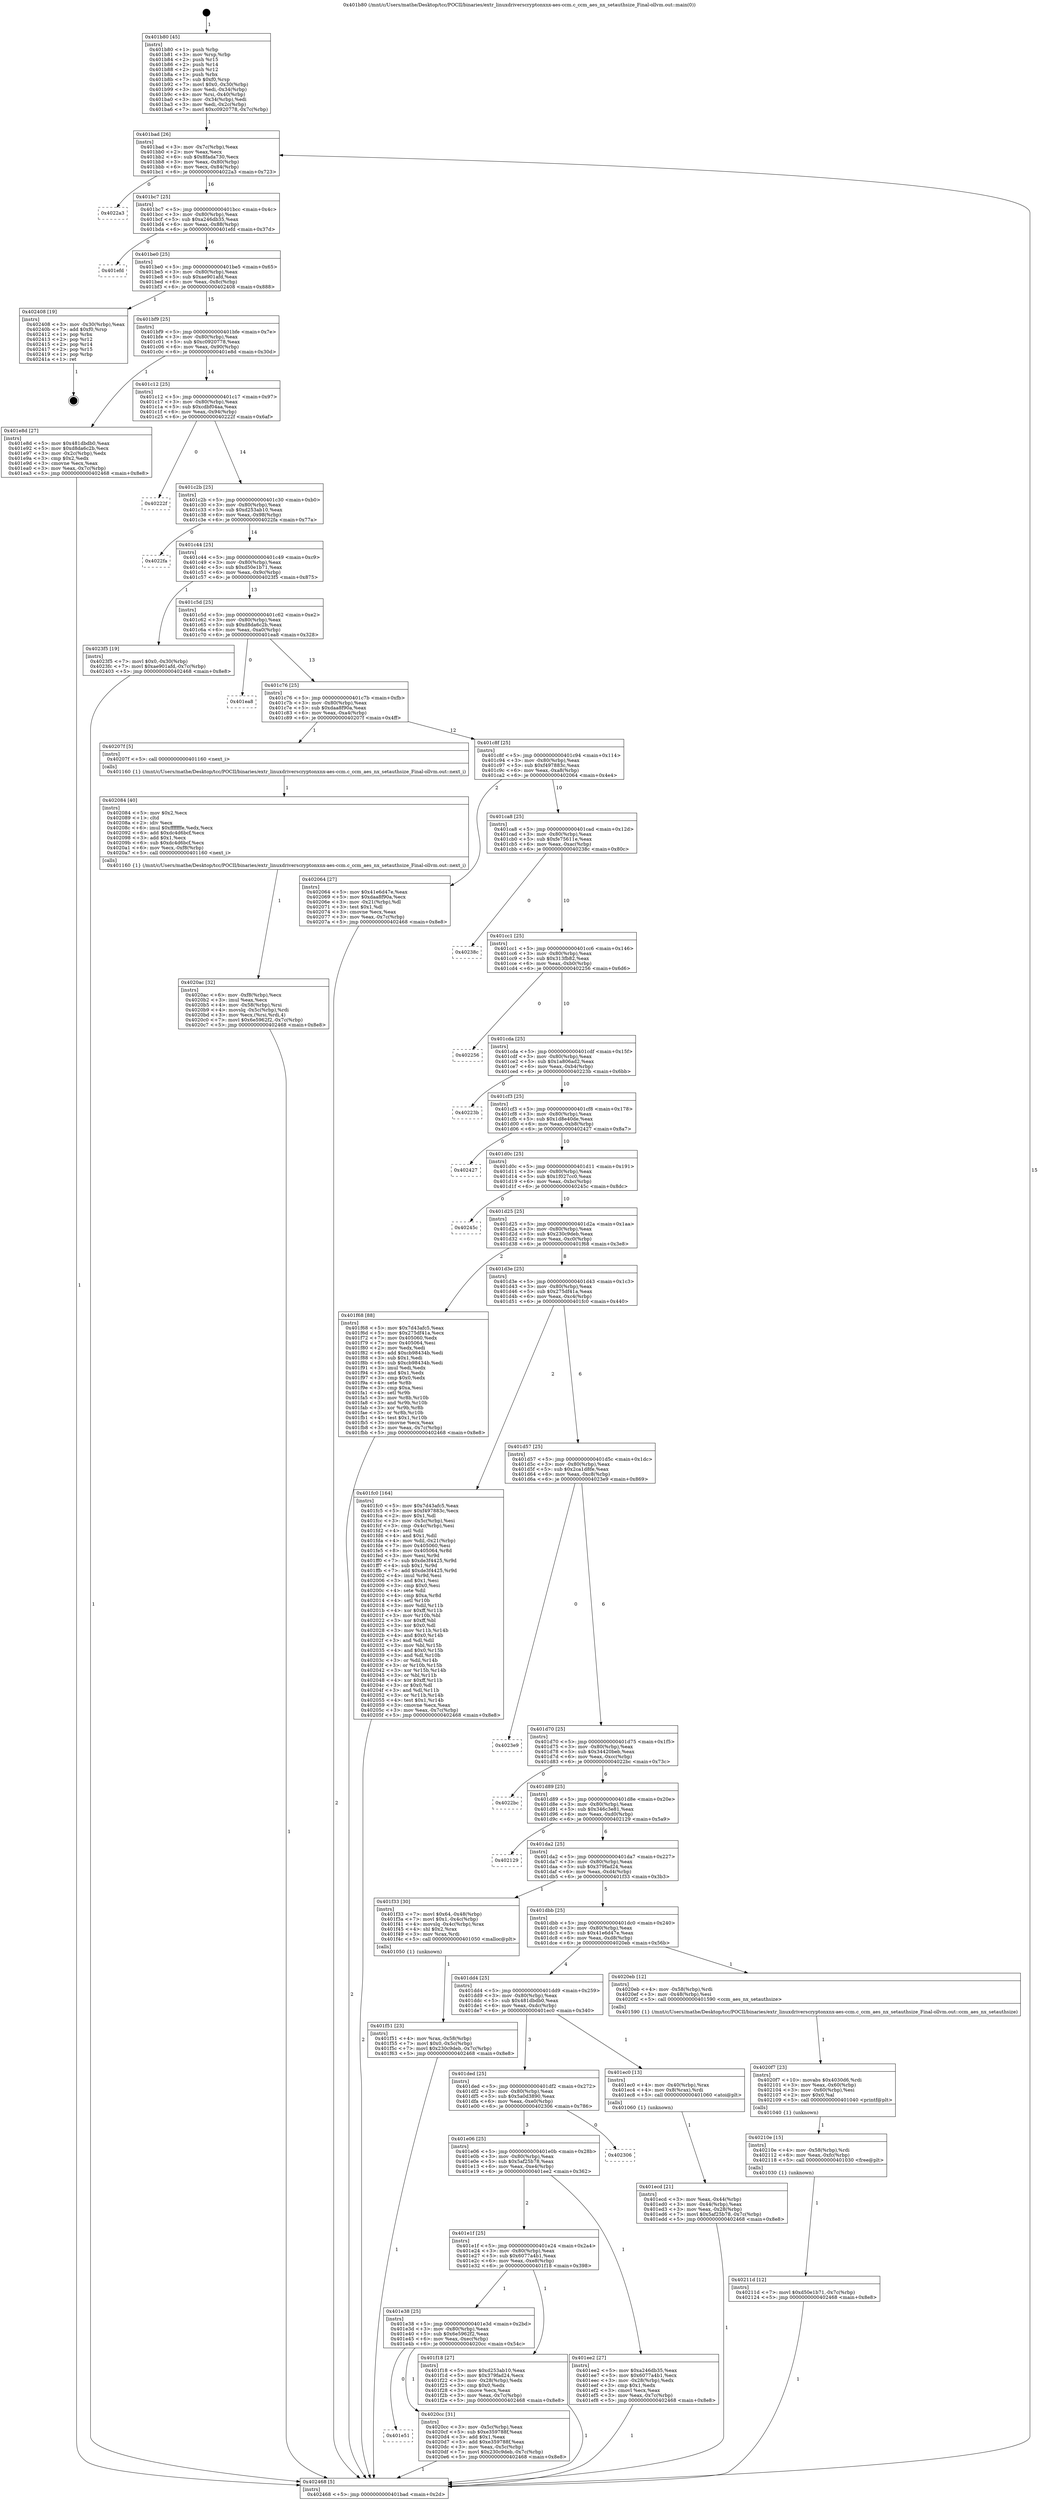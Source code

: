 digraph "0x401b80" {
  label = "0x401b80 (/mnt/c/Users/mathe/Desktop/tcc/POCII/binaries/extr_linuxdriverscryptonxnx-aes-ccm.c_ccm_aes_nx_setauthsize_Final-ollvm.out::main(0))"
  labelloc = "t"
  node[shape=record]

  Entry [label="",width=0.3,height=0.3,shape=circle,fillcolor=black,style=filled]
  "0x401bad" [label="{
     0x401bad [26]\l
     | [instrs]\l
     &nbsp;&nbsp;0x401bad \<+3\>: mov -0x7c(%rbp),%eax\l
     &nbsp;&nbsp;0x401bb0 \<+2\>: mov %eax,%ecx\l
     &nbsp;&nbsp;0x401bb2 \<+6\>: sub $0x8fada730,%ecx\l
     &nbsp;&nbsp;0x401bb8 \<+3\>: mov %eax,-0x80(%rbp)\l
     &nbsp;&nbsp;0x401bbb \<+6\>: mov %ecx,-0x84(%rbp)\l
     &nbsp;&nbsp;0x401bc1 \<+6\>: je 00000000004022a3 \<main+0x723\>\l
  }"]
  "0x4022a3" [label="{
     0x4022a3\l
  }", style=dashed]
  "0x401bc7" [label="{
     0x401bc7 [25]\l
     | [instrs]\l
     &nbsp;&nbsp;0x401bc7 \<+5\>: jmp 0000000000401bcc \<main+0x4c\>\l
     &nbsp;&nbsp;0x401bcc \<+3\>: mov -0x80(%rbp),%eax\l
     &nbsp;&nbsp;0x401bcf \<+5\>: sub $0xa246db35,%eax\l
     &nbsp;&nbsp;0x401bd4 \<+6\>: mov %eax,-0x88(%rbp)\l
     &nbsp;&nbsp;0x401bda \<+6\>: je 0000000000401efd \<main+0x37d\>\l
  }"]
  Exit [label="",width=0.3,height=0.3,shape=circle,fillcolor=black,style=filled,peripheries=2]
  "0x401efd" [label="{
     0x401efd\l
  }", style=dashed]
  "0x401be0" [label="{
     0x401be0 [25]\l
     | [instrs]\l
     &nbsp;&nbsp;0x401be0 \<+5\>: jmp 0000000000401be5 \<main+0x65\>\l
     &nbsp;&nbsp;0x401be5 \<+3\>: mov -0x80(%rbp),%eax\l
     &nbsp;&nbsp;0x401be8 \<+5\>: sub $0xae901afd,%eax\l
     &nbsp;&nbsp;0x401bed \<+6\>: mov %eax,-0x8c(%rbp)\l
     &nbsp;&nbsp;0x401bf3 \<+6\>: je 0000000000402408 \<main+0x888\>\l
  }"]
  "0x40211d" [label="{
     0x40211d [12]\l
     | [instrs]\l
     &nbsp;&nbsp;0x40211d \<+7\>: movl $0xd50e1b71,-0x7c(%rbp)\l
     &nbsp;&nbsp;0x402124 \<+5\>: jmp 0000000000402468 \<main+0x8e8\>\l
  }"]
  "0x402408" [label="{
     0x402408 [19]\l
     | [instrs]\l
     &nbsp;&nbsp;0x402408 \<+3\>: mov -0x30(%rbp),%eax\l
     &nbsp;&nbsp;0x40240b \<+7\>: add $0xf0,%rsp\l
     &nbsp;&nbsp;0x402412 \<+1\>: pop %rbx\l
     &nbsp;&nbsp;0x402413 \<+2\>: pop %r12\l
     &nbsp;&nbsp;0x402415 \<+2\>: pop %r14\l
     &nbsp;&nbsp;0x402417 \<+2\>: pop %r15\l
     &nbsp;&nbsp;0x402419 \<+1\>: pop %rbp\l
     &nbsp;&nbsp;0x40241a \<+1\>: ret\l
  }"]
  "0x401bf9" [label="{
     0x401bf9 [25]\l
     | [instrs]\l
     &nbsp;&nbsp;0x401bf9 \<+5\>: jmp 0000000000401bfe \<main+0x7e\>\l
     &nbsp;&nbsp;0x401bfe \<+3\>: mov -0x80(%rbp),%eax\l
     &nbsp;&nbsp;0x401c01 \<+5\>: sub $0xc0920778,%eax\l
     &nbsp;&nbsp;0x401c06 \<+6\>: mov %eax,-0x90(%rbp)\l
     &nbsp;&nbsp;0x401c0c \<+6\>: je 0000000000401e8d \<main+0x30d\>\l
  }"]
  "0x40210e" [label="{
     0x40210e [15]\l
     | [instrs]\l
     &nbsp;&nbsp;0x40210e \<+4\>: mov -0x58(%rbp),%rdi\l
     &nbsp;&nbsp;0x402112 \<+6\>: mov %eax,-0xfc(%rbp)\l
     &nbsp;&nbsp;0x402118 \<+5\>: call 0000000000401030 \<free@plt\>\l
     | [calls]\l
     &nbsp;&nbsp;0x401030 \{1\} (unknown)\l
  }"]
  "0x401e8d" [label="{
     0x401e8d [27]\l
     | [instrs]\l
     &nbsp;&nbsp;0x401e8d \<+5\>: mov $0x481dbdb0,%eax\l
     &nbsp;&nbsp;0x401e92 \<+5\>: mov $0xd8da6c2b,%ecx\l
     &nbsp;&nbsp;0x401e97 \<+3\>: mov -0x2c(%rbp),%edx\l
     &nbsp;&nbsp;0x401e9a \<+3\>: cmp $0x2,%edx\l
     &nbsp;&nbsp;0x401e9d \<+3\>: cmovne %ecx,%eax\l
     &nbsp;&nbsp;0x401ea0 \<+3\>: mov %eax,-0x7c(%rbp)\l
     &nbsp;&nbsp;0x401ea3 \<+5\>: jmp 0000000000402468 \<main+0x8e8\>\l
  }"]
  "0x401c12" [label="{
     0x401c12 [25]\l
     | [instrs]\l
     &nbsp;&nbsp;0x401c12 \<+5\>: jmp 0000000000401c17 \<main+0x97\>\l
     &nbsp;&nbsp;0x401c17 \<+3\>: mov -0x80(%rbp),%eax\l
     &nbsp;&nbsp;0x401c1a \<+5\>: sub $0xcdbf04aa,%eax\l
     &nbsp;&nbsp;0x401c1f \<+6\>: mov %eax,-0x94(%rbp)\l
     &nbsp;&nbsp;0x401c25 \<+6\>: je 000000000040222f \<main+0x6af\>\l
  }"]
  "0x402468" [label="{
     0x402468 [5]\l
     | [instrs]\l
     &nbsp;&nbsp;0x402468 \<+5\>: jmp 0000000000401bad \<main+0x2d\>\l
  }"]
  "0x401b80" [label="{
     0x401b80 [45]\l
     | [instrs]\l
     &nbsp;&nbsp;0x401b80 \<+1\>: push %rbp\l
     &nbsp;&nbsp;0x401b81 \<+3\>: mov %rsp,%rbp\l
     &nbsp;&nbsp;0x401b84 \<+2\>: push %r15\l
     &nbsp;&nbsp;0x401b86 \<+2\>: push %r14\l
     &nbsp;&nbsp;0x401b88 \<+2\>: push %r12\l
     &nbsp;&nbsp;0x401b8a \<+1\>: push %rbx\l
     &nbsp;&nbsp;0x401b8b \<+7\>: sub $0xf0,%rsp\l
     &nbsp;&nbsp;0x401b92 \<+7\>: movl $0x0,-0x30(%rbp)\l
     &nbsp;&nbsp;0x401b99 \<+3\>: mov %edi,-0x34(%rbp)\l
     &nbsp;&nbsp;0x401b9c \<+4\>: mov %rsi,-0x40(%rbp)\l
     &nbsp;&nbsp;0x401ba0 \<+3\>: mov -0x34(%rbp),%edi\l
     &nbsp;&nbsp;0x401ba3 \<+3\>: mov %edi,-0x2c(%rbp)\l
     &nbsp;&nbsp;0x401ba6 \<+7\>: movl $0xc0920778,-0x7c(%rbp)\l
  }"]
  "0x4020f7" [label="{
     0x4020f7 [23]\l
     | [instrs]\l
     &nbsp;&nbsp;0x4020f7 \<+10\>: movabs $0x4030d6,%rdi\l
     &nbsp;&nbsp;0x402101 \<+3\>: mov %eax,-0x60(%rbp)\l
     &nbsp;&nbsp;0x402104 \<+3\>: mov -0x60(%rbp),%esi\l
     &nbsp;&nbsp;0x402107 \<+2\>: mov $0x0,%al\l
     &nbsp;&nbsp;0x402109 \<+5\>: call 0000000000401040 \<printf@plt\>\l
     | [calls]\l
     &nbsp;&nbsp;0x401040 \{1\} (unknown)\l
  }"]
  "0x40222f" [label="{
     0x40222f\l
  }", style=dashed]
  "0x401c2b" [label="{
     0x401c2b [25]\l
     | [instrs]\l
     &nbsp;&nbsp;0x401c2b \<+5\>: jmp 0000000000401c30 \<main+0xb0\>\l
     &nbsp;&nbsp;0x401c30 \<+3\>: mov -0x80(%rbp),%eax\l
     &nbsp;&nbsp;0x401c33 \<+5\>: sub $0xd253ab10,%eax\l
     &nbsp;&nbsp;0x401c38 \<+6\>: mov %eax,-0x98(%rbp)\l
     &nbsp;&nbsp;0x401c3e \<+6\>: je 00000000004022fa \<main+0x77a\>\l
  }"]
  "0x401e51" [label="{
     0x401e51\l
  }", style=dashed]
  "0x4022fa" [label="{
     0x4022fa\l
  }", style=dashed]
  "0x401c44" [label="{
     0x401c44 [25]\l
     | [instrs]\l
     &nbsp;&nbsp;0x401c44 \<+5\>: jmp 0000000000401c49 \<main+0xc9\>\l
     &nbsp;&nbsp;0x401c49 \<+3\>: mov -0x80(%rbp),%eax\l
     &nbsp;&nbsp;0x401c4c \<+5\>: sub $0xd50e1b71,%eax\l
     &nbsp;&nbsp;0x401c51 \<+6\>: mov %eax,-0x9c(%rbp)\l
     &nbsp;&nbsp;0x401c57 \<+6\>: je 00000000004023f5 \<main+0x875\>\l
  }"]
  "0x4020cc" [label="{
     0x4020cc [31]\l
     | [instrs]\l
     &nbsp;&nbsp;0x4020cc \<+3\>: mov -0x5c(%rbp),%eax\l
     &nbsp;&nbsp;0x4020cf \<+5\>: sub $0xe359788f,%eax\l
     &nbsp;&nbsp;0x4020d4 \<+3\>: add $0x1,%eax\l
     &nbsp;&nbsp;0x4020d7 \<+5\>: add $0xe359788f,%eax\l
     &nbsp;&nbsp;0x4020dc \<+3\>: mov %eax,-0x5c(%rbp)\l
     &nbsp;&nbsp;0x4020df \<+7\>: movl $0x230c9deb,-0x7c(%rbp)\l
     &nbsp;&nbsp;0x4020e6 \<+5\>: jmp 0000000000402468 \<main+0x8e8\>\l
  }"]
  "0x4023f5" [label="{
     0x4023f5 [19]\l
     | [instrs]\l
     &nbsp;&nbsp;0x4023f5 \<+7\>: movl $0x0,-0x30(%rbp)\l
     &nbsp;&nbsp;0x4023fc \<+7\>: movl $0xae901afd,-0x7c(%rbp)\l
     &nbsp;&nbsp;0x402403 \<+5\>: jmp 0000000000402468 \<main+0x8e8\>\l
  }"]
  "0x401c5d" [label="{
     0x401c5d [25]\l
     | [instrs]\l
     &nbsp;&nbsp;0x401c5d \<+5\>: jmp 0000000000401c62 \<main+0xe2\>\l
     &nbsp;&nbsp;0x401c62 \<+3\>: mov -0x80(%rbp),%eax\l
     &nbsp;&nbsp;0x401c65 \<+5\>: sub $0xd8da6c2b,%eax\l
     &nbsp;&nbsp;0x401c6a \<+6\>: mov %eax,-0xa0(%rbp)\l
     &nbsp;&nbsp;0x401c70 \<+6\>: je 0000000000401ea8 \<main+0x328\>\l
  }"]
  "0x4020ac" [label="{
     0x4020ac [32]\l
     | [instrs]\l
     &nbsp;&nbsp;0x4020ac \<+6\>: mov -0xf8(%rbp),%ecx\l
     &nbsp;&nbsp;0x4020b2 \<+3\>: imul %eax,%ecx\l
     &nbsp;&nbsp;0x4020b5 \<+4\>: mov -0x58(%rbp),%rsi\l
     &nbsp;&nbsp;0x4020b9 \<+4\>: movslq -0x5c(%rbp),%rdi\l
     &nbsp;&nbsp;0x4020bd \<+3\>: mov %ecx,(%rsi,%rdi,4)\l
     &nbsp;&nbsp;0x4020c0 \<+7\>: movl $0x6e5962f2,-0x7c(%rbp)\l
     &nbsp;&nbsp;0x4020c7 \<+5\>: jmp 0000000000402468 \<main+0x8e8\>\l
  }"]
  "0x401ea8" [label="{
     0x401ea8\l
  }", style=dashed]
  "0x401c76" [label="{
     0x401c76 [25]\l
     | [instrs]\l
     &nbsp;&nbsp;0x401c76 \<+5\>: jmp 0000000000401c7b \<main+0xfb\>\l
     &nbsp;&nbsp;0x401c7b \<+3\>: mov -0x80(%rbp),%eax\l
     &nbsp;&nbsp;0x401c7e \<+5\>: sub $0xdaa8f90a,%eax\l
     &nbsp;&nbsp;0x401c83 \<+6\>: mov %eax,-0xa4(%rbp)\l
     &nbsp;&nbsp;0x401c89 \<+6\>: je 000000000040207f \<main+0x4ff\>\l
  }"]
  "0x402084" [label="{
     0x402084 [40]\l
     | [instrs]\l
     &nbsp;&nbsp;0x402084 \<+5\>: mov $0x2,%ecx\l
     &nbsp;&nbsp;0x402089 \<+1\>: cltd\l
     &nbsp;&nbsp;0x40208a \<+2\>: idiv %ecx\l
     &nbsp;&nbsp;0x40208c \<+6\>: imul $0xfffffffe,%edx,%ecx\l
     &nbsp;&nbsp;0x402092 \<+6\>: add $0xdc4d6bcf,%ecx\l
     &nbsp;&nbsp;0x402098 \<+3\>: add $0x1,%ecx\l
     &nbsp;&nbsp;0x40209b \<+6\>: sub $0xdc4d6bcf,%ecx\l
     &nbsp;&nbsp;0x4020a1 \<+6\>: mov %ecx,-0xf8(%rbp)\l
     &nbsp;&nbsp;0x4020a7 \<+5\>: call 0000000000401160 \<next_i\>\l
     | [calls]\l
     &nbsp;&nbsp;0x401160 \{1\} (/mnt/c/Users/mathe/Desktop/tcc/POCII/binaries/extr_linuxdriverscryptonxnx-aes-ccm.c_ccm_aes_nx_setauthsize_Final-ollvm.out::next_i)\l
  }"]
  "0x40207f" [label="{
     0x40207f [5]\l
     | [instrs]\l
     &nbsp;&nbsp;0x40207f \<+5\>: call 0000000000401160 \<next_i\>\l
     | [calls]\l
     &nbsp;&nbsp;0x401160 \{1\} (/mnt/c/Users/mathe/Desktop/tcc/POCII/binaries/extr_linuxdriverscryptonxnx-aes-ccm.c_ccm_aes_nx_setauthsize_Final-ollvm.out::next_i)\l
  }"]
  "0x401c8f" [label="{
     0x401c8f [25]\l
     | [instrs]\l
     &nbsp;&nbsp;0x401c8f \<+5\>: jmp 0000000000401c94 \<main+0x114\>\l
     &nbsp;&nbsp;0x401c94 \<+3\>: mov -0x80(%rbp),%eax\l
     &nbsp;&nbsp;0x401c97 \<+5\>: sub $0xf497883c,%eax\l
     &nbsp;&nbsp;0x401c9c \<+6\>: mov %eax,-0xa8(%rbp)\l
     &nbsp;&nbsp;0x401ca2 \<+6\>: je 0000000000402064 \<main+0x4e4\>\l
  }"]
  "0x401f51" [label="{
     0x401f51 [23]\l
     | [instrs]\l
     &nbsp;&nbsp;0x401f51 \<+4\>: mov %rax,-0x58(%rbp)\l
     &nbsp;&nbsp;0x401f55 \<+7\>: movl $0x0,-0x5c(%rbp)\l
     &nbsp;&nbsp;0x401f5c \<+7\>: movl $0x230c9deb,-0x7c(%rbp)\l
     &nbsp;&nbsp;0x401f63 \<+5\>: jmp 0000000000402468 \<main+0x8e8\>\l
  }"]
  "0x402064" [label="{
     0x402064 [27]\l
     | [instrs]\l
     &nbsp;&nbsp;0x402064 \<+5\>: mov $0x41e6d47e,%eax\l
     &nbsp;&nbsp;0x402069 \<+5\>: mov $0xdaa8f90a,%ecx\l
     &nbsp;&nbsp;0x40206e \<+3\>: mov -0x21(%rbp),%dl\l
     &nbsp;&nbsp;0x402071 \<+3\>: test $0x1,%dl\l
     &nbsp;&nbsp;0x402074 \<+3\>: cmovne %ecx,%eax\l
     &nbsp;&nbsp;0x402077 \<+3\>: mov %eax,-0x7c(%rbp)\l
     &nbsp;&nbsp;0x40207a \<+5\>: jmp 0000000000402468 \<main+0x8e8\>\l
  }"]
  "0x401ca8" [label="{
     0x401ca8 [25]\l
     | [instrs]\l
     &nbsp;&nbsp;0x401ca8 \<+5\>: jmp 0000000000401cad \<main+0x12d\>\l
     &nbsp;&nbsp;0x401cad \<+3\>: mov -0x80(%rbp),%eax\l
     &nbsp;&nbsp;0x401cb0 \<+5\>: sub $0xfe75611e,%eax\l
     &nbsp;&nbsp;0x401cb5 \<+6\>: mov %eax,-0xac(%rbp)\l
     &nbsp;&nbsp;0x401cbb \<+6\>: je 000000000040238c \<main+0x80c\>\l
  }"]
  "0x401e38" [label="{
     0x401e38 [25]\l
     | [instrs]\l
     &nbsp;&nbsp;0x401e38 \<+5\>: jmp 0000000000401e3d \<main+0x2bd\>\l
     &nbsp;&nbsp;0x401e3d \<+3\>: mov -0x80(%rbp),%eax\l
     &nbsp;&nbsp;0x401e40 \<+5\>: sub $0x6e5962f2,%eax\l
     &nbsp;&nbsp;0x401e45 \<+6\>: mov %eax,-0xec(%rbp)\l
     &nbsp;&nbsp;0x401e4b \<+6\>: je 00000000004020cc \<main+0x54c\>\l
  }"]
  "0x40238c" [label="{
     0x40238c\l
  }", style=dashed]
  "0x401cc1" [label="{
     0x401cc1 [25]\l
     | [instrs]\l
     &nbsp;&nbsp;0x401cc1 \<+5\>: jmp 0000000000401cc6 \<main+0x146\>\l
     &nbsp;&nbsp;0x401cc6 \<+3\>: mov -0x80(%rbp),%eax\l
     &nbsp;&nbsp;0x401cc9 \<+5\>: sub $0x313fb82,%eax\l
     &nbsp;&nbsp;0x401cce \<+6\>: mov %eax,-0xb0(%rbp)\l
     &nbsp;&nbsp;0x401cd4 \<+6\>: je 0000000000402256 \<main+0x6d6\>\l
  }"]
  "0x401f18" [label="{
     0x401f18 [27]\l
     | [instrs]\l
     &nbsp;&nbsp;0x401f18 \<+5\>: mov $0xd253ab10,%eax\l
     &nbsp;&nbsp;0x401f1d \<+5\>: mov $0x379fad24,%ecx\l
     &nbsp;&nbsp;0x401f22 \<+3\>: mov -0x28(%rbp),%edx\l
     &nbsp;&nbsp;0x401f25 \<+3\>: cmp $0x0,%edx\l
     &nbsp;&nbsp;0x401f28 \<+3\>: cmove %ecx,%eax\l
     &nbsp;&nbsp;0x401f2b \<+3\>: mov %eax,-0x7c(%rbp)\l
     &nbsp;&nbsp;0x401f2e \<+5\>: jmp 0000000000402468 \<main+0x8e8\>\l
  }"]
  "0x402256" [label="{
     0x402256\l
  }", style=dashed]
  "0x401cda" [label="{
     0x401cda [25]\l
     | [instrs]\l
     &nbsp;&nbsp;0x401cda \<+5\>: jmp 0000000000401cdf \<main+0x15f\>\l
     &nbsp;&nbsp;0x401cdf \<+3\>: mov -0x80(%rbp),%eax\l
     &nbsp;&nbsp;0x401ce2 \<+5\>: sub $0x1a806ad2,%eax\l
     &nbsp;&nbsp;0x401ce7 \<+6\>: mov %eax,-0xb4(%rbp)\l
     &nbsp;&nbsp;0x401ced \<+6\>: je 000000000040223b \<main+0x6bb\>\l
  }"]
  "0x401e1f" [label="{
     0x401e1f [25]\l
     | [instrs]\l
     &nbsp;&nbsp;0x401e1f \<+5\>: jmp 0000000000401e24 \<main+0x2a4\>\l
     &nbsp;&nbsp;0x401e24 \<+3\>: mov -0x80(%rbp),%eax\l
     &nbsp;&nbsp;0x401e27 \<+5\>: sub $0x6077a4b1,%eax\l
     &nbsp;&nbsp;0x401e2c \<+6\>: mov %eax,-0xe8(%rbp)\l
     &nbsp;&nbsp;0x401e32 \<+6\>: je 0000000000401f18 \<main+0x398\>\l
  }"]
  "0x40223b" [label="{
     0x40223b\l
  }", style=dashed]
  "0x401cf3" [label="{
     0x401cf3 [25]\l
     | [instrs]\l
     &nbsp;&nbsp;0x401cf3 \<+5\>: jmp 0000000000401cf8 \<main+0x178\>\l
     &nbsp;&nbsp;0x401cf8 \<+3\>: mov -0x80(%rbp),%eax\l
     &nbsp;&nbsp;0x401cfb \<+5\>: sub $0x1d8e40de,%eax\l
     &nbsp;&nbsp;0x401d00 \<+6\>: mov %eax,-0xb8(%rbp)\l
     &nbsp;&nbsp;0x401d06 \<+6\>: je 0000000000402427 \<main+0x8a7\>\l
  }"]
  "0x401ee2" [label="{
     0x401ee2 [27]\l
     | [instrs]\l
     &nbsp;&nbsp;0x401ee2 \<+5\>: mov $0xa246db35,%eax\l
     &nbsp;&nbsp;0x401ee7 \<+5\>: mov $0x6077a4b1,%ecx\l
     &nbsp;&nbsp;0x401eec \<+3\>: mov -0x28(%rbp),%edx\l
     &nbsp;&nbsp;0x401eef \<+3\>: cmp $0x1,%edx\l
     &nbsp;&nbsp;0x401ef2 \<+3\>: cmovl %ecx,%eax\l
     &nbsp;&nbsp;0x401ef5 \<+3\>: mov %eax,-0x7c(%rbp)\l
     &nbsp;&nbsp;0x401ef8 \<+5\>: jmp 0000000000402468 \<main+0x8e8\>\l
  }"]
  "0x402427" [label="{
     0x402427\l
  }", style=dashed]
  "0x401d0c" [label="{
     0x401d0c [25]\l
     | [instrs]\l
     &nbsp;&nbsp;0x401d0c \<+5\>: jmp 0000000000401d11 \<main+0x191\>\l
     &nbsp;&nbsp;0x401d11 \<+3\>: mov -0x80(%rbp),%eax\l
     &nbsp;&nbsp;0x401d14 \<+5\>: sub $0x1f027cc0,%eax\l
     &nbsp;&nbsp;0x401d19 \<+6\>: mov %eax,-0xbc(%rbp)\l
     &nbsp;&nbsp;0x401d1f \<+6\>: je 000000000040245c \<main+0x8dc\>\l
  }"]
  "0x401e06" [label="{
     0x401e06 [25]\l
     | [instrs]\l
     &nbsp;&nbsp;0x401e06 \<+5\>: jmp 0000000000401e0b \<main+0x28b\>\l
     &nbsp;&nbsp;0x401e0b \<+3\>: mov -0x80(%rbp),%eax\l
     &nbsp;&nbsp;0x401e0e \<+5\>: sub $0x5af25b78,%eax\l
     &nbsp;&nbsp;0x401e13 \<+6\>: mov %eax,-0xe4(%rbp)\l
     &nbsp;&nbsp;0x401e19 \<+6\>: je 0000000000401ee2 \<main+0x362\>\l
  }"]
  "0x40245c" [label="{
     0x40245c\l
  }", style=dashed]
  "0x401d25" [label="{
     0x401d25 [25]\l
     | [instrs]\l
     &nbsp;&nbsp;0x401d25 \<+5\>: jmp 0000000000401d2a \<main+0x1aa\>\l
     &nbsp;&nbsp;0x401d2a \<+3\>: mov -0x80(%rbp),%eax\l
     &nbsp;&nbsp;0x401d2d \<+5\>: sub $0x230c9deb,%eax\l
     &nbsp;&nbsp;0x401d32 \<+6\>: mov %eax,-0xc0(%rbp)\l
     &nbsp;&nbsp;0x401d38 \<+6\>: je 0000000000401f68 \<main+0x3e8\>\l
  }"]
  "0x402306" [label="{
     0x402306\l
  }", style=dashed]
  "0x401f68" [label="{
     0x401f68 [88]\l
     | [instrs]\l
     &nbsp;&nbsp;0x401f68 \<+5\>: mov $0x7d43afc5,%eax\l
     &nbsp;&nbsp;0x401f6d \<+5\>: mov $0x275df41a,%ecx\l
     &nbsp;&nbsp;0x401f72 \<+7\>: mov 0x405060,%edx\l
     &nbsp;&nbsp;0x401f79 \<+7\>: mov 0x405064,%esi\l
     &nbsp;&nbsp;0x401f80 \<+2\>: mov %edx,%edi\l
     &nbsp;&nbsp;0x401f82 \<+6\>: add $0xcb98434b,%edi\l
     &nbsp;&nbsp;0x401f88 \<+3\>: sub $0x1,%edi\l
     &nbsp;&nbsp;0x401f8b \<+6\>: sub $0xcb98434b,%edi\l
     &nbsp;&nbsp;0x401f91 \<+3\>: imul %edi,%edx\l
     &nbsp;&nbsp;0x401f94 \<+3\>: and $0x1,%edx\l
     &nbsp;&nbsp;0x401f97 \<+3\>: cmp $0x0,%edx\l
     &nbsp;&nbsp;0x401f9a \<+4\>: sete %r8b\l
     &nbsp;&nbsp;0x401f9e \<+3\>: cmp $0xa,%esi\l
     &nbsp;&nbsp;0x401fa1 \<+4\>: setl %r9b\l
     &nbsp;&nbsp;0x401fa5 \<+3\>: mov %r8b,%r10b\l
     &nbsp;&nbsp;0x401fa8 \<+3\>: and %r9b,%r10b\l
     &nbsp;&nbsp;0x401fab \<+3\>: xor %r9b,%r8b\l
     &nbsp;&nbsp;0x401fae \<+3\>: or %r8b,%r10b\l
     &nbsp;&nbsp;0x401fb1 \<+4\>: test $0x1,%r10b\l
     &nbsp;&nbsp;0x401fb5 \<+3\>: cmovne %ecx,%eax\l
     &nbsp;&nbsp;0x401fb8 \<+3\>: mov %eax,-0x7c(%rbp)\l
     &nbsp;&nbsp;0x401fbb \<+5\>: jmp 0000000000402468 \<main+0x8e8\>\l
  }"]
  "0x401d3e" [label="{
     0x401d3e [25]\l
     | [instrs]\l
     &nbsp;&nbsp;0x401d3e \<+5\>: jmp 0000000000401d43 \<main+0x1c3\>\l
     &nbsp;&nbsp;0x401d43 \<+3\>: mov -0x80(%rbp),%eax\l
     &nbsp;&nbsp;0x401d46 \<+5\>: sub $0x275df41a,%eax\l
     &nbsp;&nbsp;0x401d4b \<+6\>: mov %eax,-0xc4(%rbp)\l
     &nbsp;&nbsp;0x401d51 \<+6\>: je 0000000000401fc0 \<main+0x440\>\l
  }"]
  "0x401ecd" [label="{
     0x401ecd [21]\l
     | [instrs]\l
     &nbsp;&nbsp;0x401ecd \<+3\>: mov %eax,-0x44(%rbp)\l
     &nbsp;&nbsp;0x401ed0 \<+3\>: mov -0x44(%rbp),%eax\l
     &nbsp;&nbsp;0x401ed3 \<+3\>: mov %eax,-0x28(%rbp)\l
     &nbsp;&nbsp;0x401ed6 \<+7\>: movl $0x5af25b78,-0x7c(%rbp)\l
     &nbsp;&nbsp;0x401edd \<+5\>: jmp 0000000000402468 \<main+0x8e8\>\l
  }"]
  "0x401fc0" [label="{
     0x401fc0 [164]\l
     | [instrs]\l
     &nbsp;&nbsp;0x401fc0 \<+5\>: mov $0x7d43afc5,%eax\l
     &nbsp;&nbsp;0x401fc5 \<+5\>: mov $0xf497883c,%ecx\l
     &nbsp;&nbsp;0x401fca \<+2\>: mov $0x1,%dl\l
     &nbsp;&nbsp;0x401fcc \<+3\>: mov -0x5c(%rbp),%esi\l
     &nbsp;&nbsp;0x401fcf \<+3\>: cmp -0x4c(%rbp),%esi\l
     &nbsp;&nbsp;0x401fd2 \<+4\>: setl %dil\l
     &nbsp;&nbsp;0x401fd6 \<+4\>: and $0x1,%dil\l
     &nbsp;&nbsp;0x401fda \<+4\>: mov %dil,-0x21(%rbp)\l
     &nbsp;&nbsp;0x401fde \<+7\>: mov 0x405060,%esi\l
     &nbsp;&nbsp;0x401fe5 \<+8\>: mov 0x405064,%r8d\l
     &nbsp;&nbsp;0x401fed \<+3\>: mov %esi,%r9d\l
     &nbsp;&nbsp;0x401ff0 \<+7\>: sub $0xde3f4425,%r9d\l
     &nbsp;&nbsp;0x401ff7 \<+4\>: sub $0x1,%r9d\l
     &nbsp;&nbsp;0x401ffb \<+7\>: add $0xde3f4425,%r9d\l
     &nbsp;&nbsp;0x402002 \<+4\>: imul %r9d,%esi\l
     &nbsp;&nbsp;0x402006 \<+3\>: and $0x1,%esi\l
     &nbsp;&nbsp;0x402009 \<+3\>: cmp $0x0,%esi\l
     &nbsp;&nbsp;0x40200c \<+4\>: sete %dil\l
     &nbsp;&nbsp;0x402010 \<+4\>: cmp $0xa,%r8d\l
     &nbsp;&nbsp;0x402014 \<+4\>: setl %r10b\l
     &nbsp;&nbsp;0x402018 \<+3\>: mov %dil,%r11b\l
     &nbsp;&nbsp;0x40201b \<+4\>: xor $0xff,%r11b\l
     &nbsp;&nbsp;0x40201f \<+3\>: mov %r10b,%bl\l
     &nbsp;&nbsp;0x402022 \<+3\>: xor $0xff,%bl\l
     &nbsp;&nbsp;0x402025 \<+3\>: xor $0x0,%dl\l
     &nbsp;&nbsp;0x402028 \<+3\>: mov %r11b,%r14b\l
     &nbsp;&nbsp;0x40202b \<+4\>: and $0x0,%r14b\l
     &nbsp;&nbsp;0x40202f \<+3\>: and %dl,%dil\l
     &nbsp;&nbsp;0x402032 \<+3\>: mov %bl,%r15b\l
     &nbsp;&nbsp;0x402035 \<+4\>: and $0x0,%r15b\l
     &nbsp;&nbsp;0x402039 \<+3\>: and %dl,%r10b\l
     &nbsp;&nbsp;0x40203c \<+3\>: or %dil,%r14b\l
     &nbsp;&nbsp;0x40203f \<+3\>: or %r10b,%r15b\l
     &nbsp;&nbsp;0x402042 \<+3\>: xor %r15b,%r14b\l
     &nbsp;&nbsp;0x402045 \<+3\>: or %bl,%r11b\l
     &nbsp;&nbsp;0x402048 \<+4\>: xor $0xff,%r11b\l
     &nbsp;&nbsp;0x40204c \<+3\>: or $0x0,%dl\l
     &nbsp;&nbsp;0x40204f \<+3\>: and %dl,%r11b\l
     &nbsp;&nbsp;0x402052 \<+3\>: or %r11b,%r14b\l
     &nbsp;&nbsp;0x402055 \<+4\>: test $0x1,%r14b\l
     &nbsp;&nbsp;0x402059 \<+3\>: cmovne %ecx,%eax\l
     &nbsp;&nbsp;0x40205c \<+3\>: mov %eax,-0x7c(%rbp)\l
     &nbsp;&nbsp;0x40205f \<+5\>: jmp 0000000000402468 \<main+0x8e8\>\l
  }"]
  "0x401d57" [label="{
     0x401d57 [25]\l
     | [instrs]\l
     &nbsp;&nbsp;0x401d57 \<+5\>: jmp 0000000000401d5c \<main+0x1dc\>\l
     &nbsp;&nbsp;0x401d5c \<+3\>: mov -0x80(%rbp),%eax\l
     &nbsp;&nbsp;0x401d5f \<+5\>: sub $0x2ca1d8fe,%eax\l
     &nbsp;&nbsp;0x401d64 \<+6\>: mov %eax,-0xc8(%rbp)\l
     &nbsp;&nbsp;0x401d6a \<+6\>: je 00000000004023e9 \<main+0x869\>\l
  }"]
  "0x401ded" [label="{
     0x401ded [25]\l
     | [instrs]\l
     &nbsp;&nbsp;0x401ded \<+5\>: jmp 0000000000401df2 \<main+0x272\>\l
     &nbsp;&nbsp;0x401df2 \<+3\>: mov -0x80(%rbp),%eax\l
     &nbsp;&nbsp;0x401df5 \<+5\>: sub $0x5a0d3890,%eax\l
     &nbsp;&nbsp;0x401dfa \<+6\>: mov %eax,-0xe0(%rbp)\l
     &nbsp;&nbsp;0x401e00 \<+6\>: je 0000000000402306 \<main+0x786\>\l
  }"]
  "0x4023e9" [label="{
     0x4023e9\l
  }", style=dashed]
  "0x401d70" [label="{
     0x401d70 [25]\l
     | [instrs]\l
     &nbsp;&nbsp;0x401d70 \<+5\>: jmp 0000000000401d75 \<main+0x1f5\>\l
     &nbsp;&nbsp;0x401d75 \<+3\>: mov -0x80(%rbp),%eax\l
     &nbsp;&nbsp;0x401d78 \<+5\>: sub $0x34420beb,%eax\l
     &nbsp;&nbsp;0x401d7d \<+6\>: mov %eax,-0xcc(%rbp)\l
     &nbsp;&nbsp;0x401d83 \<+6\>: je 00000000004022bc \<main+0x73c\>\l
  }"]
  "0x401ec0" [label="{
     0x401ec0 [13]\l
     | [instrs]\l
     &nbsp;&nbsp;0x401ec0 \<+4\>: mov -0x40(%rbp),%rax\l
     &nbsp;&nbsp;0x401ec4 \<+4\>: mov 0x8(%rax),%rdi\l
     &nbsp;&nbsp;0x401ec8 \<+5\>: call 0000000000401060 \<atoi@plt\>\l
     | [calls]\l
     &nbsp;&nbsp;0x401060 \{1\} (unknown)\l
  }"]
  "0x4022bc" [label="{
     0x4022bc\l
  }", style=dashed]
  "0x401d89" [label="{
     0x401d89 [25]\l
     | [instrs]\l
     &nbsp;&nbsp;0x401d89 \<+5\>: jmp 0000000000401d8e \<main+0x20e\>\l
     &nbsp;&nbsp;0x401d8e \<+3\>: mov -0x80(%rbp),%eax\l
     &nbsp;&nbsp;0x401d91 \<+5\>: sub $0x346c3e81,%eax\l
     &nbsp;&nbsp;0x401d96 \<+6\>: mov %eax,-0xd0(%rbp)\l
     &nbsp;&nbsp;0x401d9c \<+6\>: je 0000000000402129 \<main+0x5a9\>\l
  }"]
  "0x401dd4" [label="{
     0x401dd4 [25]\l
     | [instrs]\l
     &nbsp;&nbsp;0x401dd4 \<+5\>: jmp 0000000000401dd9 \<main+0x259\>\l
     &nbsp;&nbsp;0x401dd9 \<+3\>: mov -0x80(%rbp),%eax\l
     &nbsp;&nbsp;0x401ddc \<+5\>: sub $0x481dbdb0,%eax\l
     &nbsp;&nbsp;0x401de1 \<+6\>: mov %eax,-0xdc(%rbp)\l
     &nbsp;&nbsp;0x401de7 \<+6\>: je 0000000000401ec0 \<main+0x340\>\l
  }"]
  "0x402129" [label="{
     0x402129\l
  }", style=dashed]
  "0x401da2" [label="{
     0x401da2 [25]\l
     | [instrs]\l
     &nbsp;&nbsp;0x401da2 \<+5\>: jmp 0000000000401da7 \<main+0x227\>\l
     &nbsp;&nbsp;0x401da7 \<+3\>: mov -0x80(%rbp),%eax\l
     &nbsp;&nbsp;0x401daa \<+5\>: sub $0x379fad24,%eax\l
     &nbsp;&nbsp;0x401daf \<+6\>: mov %eax,-0xd4(%rbp)\l
     &nbsp;&nbsp;0x401db5 \<+6\>: je 0000000000401f33 \<main+0x3b3\>\l
  }"]
  "0x4020eb" [label="{
     0x4020eb [12]\l
     | [instrs]\l
     &nbsp;&nbsp;0x4020eb \<+4\>: mov -0x58(%rbp),%rdi\l
     &nbsp;&nbsp;0x4020ef \<+3\>: mov -0x48(%rbp),%esi\l
     &nbsp;&nbsp;0x4020f2 \<+5\>: call 0000000000401590 \<ccm_aes_nx_setauthsize\>\l
     | [calls]\l
     &nbsp;&nbsp;0x401590 \{1\} (/mnt/c/Users/mathe/Desktop/tcc/POCII/binaries/extr_linuxdriverscryptonxnx-aes-ccm.c_ccm_aes_nx_setauthsize_Final-ollvm.out::ccm_aes_nx_setauthsize)\l
  }"]
  "0x401f33" [label="{
     0x401f33 [30]\l
     | [instrs]\l
     &nbsp;&nbsp;0x401f33 \<+7\>: movl $0x64,-0x48(%rbp)\l
     &nbsp;&nbsp;0x401f3a \<+7\>: movl $0x1,-0x4c(%rbp)\l
     &nbsp;&nbsp;0x401f41 \<+4\>: movslq -0x4c(%rbp),%rax\l
     &nbsp;&nbsp;0x401f45 \<+4\>: shl $0x2,%rax\l
     &nbsp;&nbsp;0x401f49 \<+3\>: mov %rax,%rdi\l
     &nbsp;&nbsp;0x401f4c \<+5\>: call 0000000000401050 \<malloc@plt\>\l
     | [calls]\l
     &nbsp;&nbsp;0x401050 \{1\} (unknown)\l
  }"]
  "0x401dbb" [label="{
     0x401dbb [25]\l
     | [instrs]\l
     &nbsp;&nbsp;0x401dbb \<+5\>: jmp 0000000000401dc0 \<main+0x240\>\l
     &nbsp;&nbsp;0x401dc0 \<+3\>: mov -0x80(%rbp),%eax\l
     &nbsp;&nbsp;0x401dc3 \<+5\>: sub $0x41e6d47e,%eax\l
     &nbsp;&nbsp;0x401dc8 \<+6\>: mov %eax,-0xd8(%rbp)\l
     &nbsp;&nbsp;0x401dce \<+6\>: je 00000000004020eb \<main+0x56b\>\l
  }"]
  Entry -> "0x401b80" [label=" 1"]
  "0x401bad" -> "0x4022a3" [label=" 0"]
  "0x401bad" -> "0x401bc7" [label=" 16"]
  "0x402408" -> Exit [label=" 1"]
  "0x401bc7" -> "0x401efd" [label=" 0"]
  "0x401bc7" -> "0x401be0" [label=" 16"]
  "0x4023f5" -> "0x402468" [label=" 1"]
  "0x401be0" -> "0x402408" [label=" 1"]
  "0x401be0" -> "0x401bf9" [label=" 15"]
  "0x40211d" -> "0x402468" [label=" 1"]
  "0x401bf9" -> "0x401e8d" [label=" 1"]
  "0x401bf9" -> "0x401c12" [label=" 14"]
  "0x401e8d" -> "0x402468" [label=" 1"]
  "0x401b80" -> "0x401bad" [label=" 1"]
  "0x402468" -> "0x401bad" [label=" 15"]
  "0x40210e" -> "0x40211d" [label=" 1"]
  "0x401c12" -> "0x40222f" [label=" 0"]
  "0x401c12" -> "0x401c2b" [label=" 14"]
  "0x4020f7" -> "0x40210e" [label=" 1"]
  "0x401c2b" -> "0x4022fa" [label=" 0"]
  "0x401c2b" -> "0x401c44" [label=" 14"]
  "0x4020eb" -> "0x4020f7" [label=" 1"]
  "0x401c44" -> "0x4023f5" [label=" 1"]
  "0x401c44" -> "0x401c5d" [label=" 13"]
  "0x4020cc" -> "0x402468" [label=" 1"]
  "0x401c5d" -> "0x401ea8" [label=" 0"]
  "0x401c5d" -> "0x401c76" [label=" 13"]
  "0x401e38" -> "0x4020cc" [label=" 1"]
  "0x401c76" -> "0x40207f" [label=" 1"]
  "0x401c76" -> "0x401c8f" [label=" 12"]
  "0x401e38" -> "0x401e51" [label=" 0"]
  "0x401c8f" -> "0x402064" [label=" 2"]
  "0x401c8f" -> "0x401ca8" [label=" 10"]
  "0x4020ac" -> "0x402468" [label=" 1"]
  "0x401ca8" -> "0x40238c" [label=" 0"]
  "0x401ca8" -> "0x401cc1" [label=" 10"]
  "0x402084" -> "0x4020ac" [label=" 1"]
  "0x401cc1" -> "0x402256" [label=" 0"]
  "0x401cc1" -> "0x401cda" [label=" 10"]
  "0x40207f" -> "0x402084" [label=" 1"]
  "0x401cda" -> "0x40223b" [label=" 0"]
  "0x401cda" -> "0x401cf3" [label=" 10"]
  "0x401fc0" -> "0x402468" [label=" 2"]
  "0x401cf3" -> "0x402427" [label=" 0"]
  "0x401cf3" -> "0x401d0c" [label=" 10"]
  "0x401f68" -> "0x402468" [label=" 2"]
  "0x401d0c" -> "0x40245c" [label=" 0"]
  "0x401d0c" -> "0x401d25" [label=" 10"]
  "0x401f33" -> "0x401f51" [label=" 1"]
  "0x401d25" -> "0x401f68" [label=" 2"]
  "0x401d25" -> "0x401d3e" [label=" 8"]
  "0x401f18" -> "0x402468" [label=" 1"]
  "0x401d3e" -> "0x401fc0" [label=" 2"]
  "0x401d3e" -> "0x401d57" [label=" 6"]
  "0x401e1f" -> "0x401f18" [label=" 1"]
  "0x401d57" -> "0x4023e9" [label=" 0"]
  "0x401d57" -> "0x401d70" [label=" 6"]
  "0x402064" -> "0x402468" [label=" 2"]
  "0x401d70" -> "0x4022bc" [label=" 0"]
  "0x401d70" -> "0x401d89" [label=" 6"]
  "0x401ee2" -> "0x402468" [label=" 1"]
  "0x401d89" -> "0x402129" [label=" 0"]
  "0x401d89" -> "0x401da2" [label=" 6"]
  "0x401e06" -> "0x401ee2" [label=" 1"]
  "0x401da2" -> "0x401f33" [label=" 1"]
  "0x401da2" -> "0x401dbb" [label=" 5"]
  "0x401f51" -> "0x402468" [label=" 1"]
  "0x401dbb" -> "0x4020eb" [label=" 1"]
  "0x401dbb" -> "0x401dd4" [label=" 4"]
  "0x401e06" -> "0x401e1f" [label=" 2"]
  "0x401dd4" -> "0x401ec0" [label=" 1"]
  "0x401dd4" -> "0x401ded" [label=" 3"]
  "0x401ec0" -> "0x401ecd" [label=" 1"]
  "0x401ecd" -> "0x402468" [label=" 1"]
  "0x401e1f" -> "0x401e38" [label=" 1"]
  "0x401ded" -> "0x402306" [label=" 0"]
  "0x401ded" -> "0x401e06" [label=" 3"]
}
